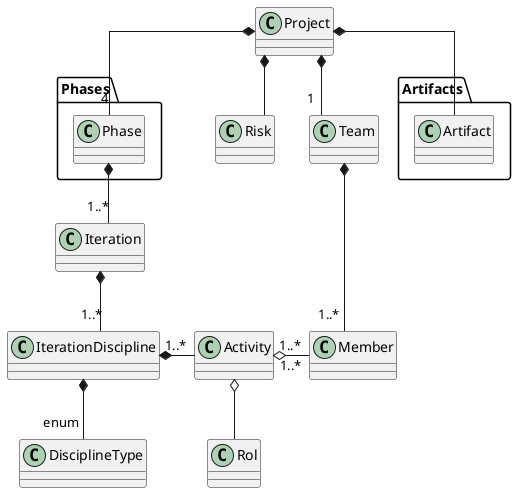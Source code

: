 @startuml

top to bottom direction
skinparam Linetype ortho

'Objects
Class Project
Class Phases.Phase
Class Iteration
Class IterationDiscipline
Class Rol
Class Team
Class Risk
Class Artifacts.Artifact

Class Activity
Class Member

Project *-- Risk
Project *-- "1" Team
Project *-- Artifacts.Artifact
Project *-- "4" Phases.Phase
Phases.Phase *-- "1..*" Iteration
Iteration *-- "1..*" IterationDiscipline
IterationDiscipline *-- "enum" DisciplineType
IterationDiscipline *- "1..*" Activity
Team *-- "1..*" Member
Activity "1..*" o- "1..*" Member
Activity o-- Rol

@enduml
